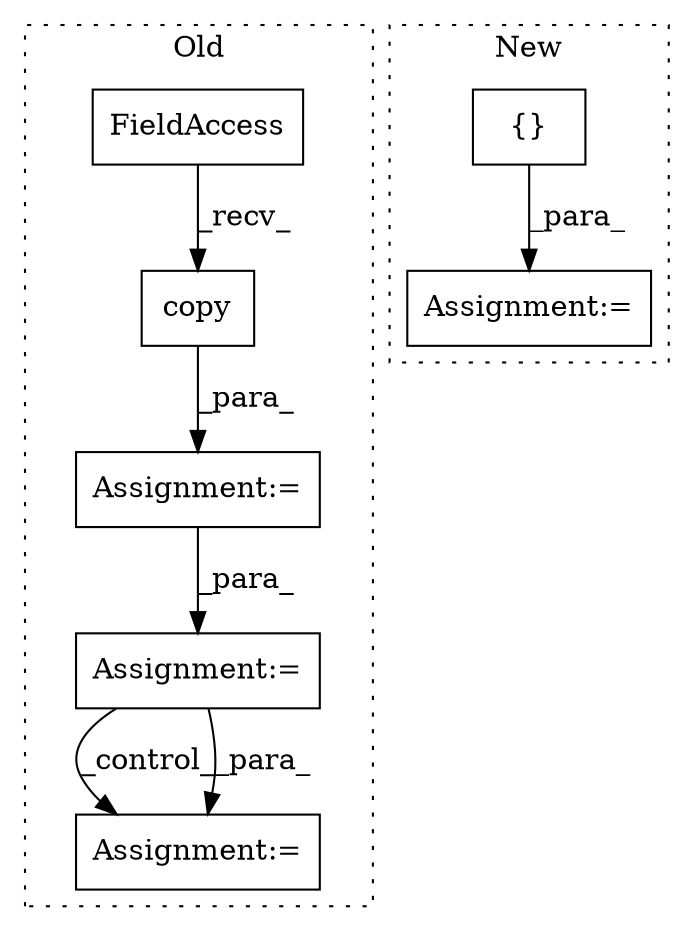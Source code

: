 digraph G {
subgraph cluster0 {
1 [label="copy" a="32" s="6171" l="6" shape="box"];
4 [label="Assignment:=" a="7" s="6443" l="2" shape="box"];
5 [label="Assignment:=" a="7" s="6148" l="1" shape="box"];
6 [label="FieldAccess" a="22" s="6149" l="21" shape="box"];
7 [label="Assignment:=" a="7" s="7118" l="1" shape="box"];
label = "Old";
style="dotted";
}
subgraph cluster1 {
2 [label="{}" a="4" s="5295,5313" l="1,1" shape="box"];
3 [label="Assignment:=" a="7" s="5333" l="1" shape="box"];
label = "New";
style="dotted";
}
1 -> 5 [label="_para_"];
2 -> 3 [label="_para_"];
4 -> 7 [label="_control_"];
4 -> 7 [label="_para_"];
5 -> 4 [label="_para_"];
6 -> 1 [label="_recv_"];
}